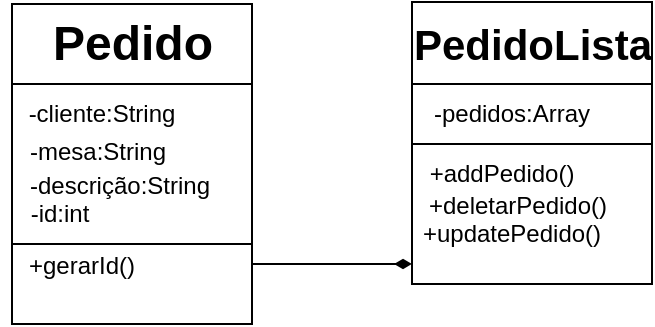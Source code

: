 <mxfile>
    <diagram id="9DqbBBjx5Wy34dii87oh" name="Página-1">
        <mxGraphModel dx="576" dy="427" grid="1" gridSize="10" guides="1" tooltips="1" connect="1" arrows="1" fold="1" page="1" pageScale="1" pageWidth="827" pageHeight="1169" math="0" shadow="0">
            <root>
                <mxCell id="0"/>
                <mxCell id="1" parent="0"/>
                <mxCell id="2" value="" style="rounded=0;whiteSpace=wrap;html=1;" vertex="1" parent="1">
                    <mxGeometry x="160" y="80" width="120" height="40" as="geometry"/>
                </mxCell>
                <mxCell id="3" value="" style="rounded=0;whiteSpace=wrap;html=1;" vertex="1" parent="1">
                    <mxGeometry x="160" y="120" width="120" height="80" as="geometry"/>
                </mxCell>
                <mxCell id="11" style="edgeStyle=none;html=1;exitX=1;exitY=0.25;exitDx=0;exitDy=0;endArrow=diamondThin;endFill=1;" edge="1" parent="1" source="4">
                    <mxGeometry relative="1" as="geometry">
                        <mxPoint x="360" y="210" as="targetPoint"/>
                    </mxGeometry>
                </mxCell>
                <mxCell id="4" value="" style="rounded=0;whiteSpace=wrap;html=1;" vertex="1" parent="1">
                    <mxGeometry x="160" y="200" width="120" height="40" as="geometry"/>
                </mxCell>
                <mxCell id="5" value="Pedido" style="text;strokeColor=none;fillColor=none;html=1;fontSize=24;fontStyle=1;verticalAlign=middle;align=center;" vertex="1" parent="1">
                    <mxGeometry x="170" y="80" width="100" height="40" as="geometry"/>
                </mxCell>
                <mxCell id="6" value="-cliente:String" style="text;html=1;strokeColor=none;fillColor=none;align=center;verticalAlign=middle;whiteSpace=wrap;rounded=0;" vertex="1" parent="1">
                    <mxGeometry x="160" y="120" width="90" height="30" as="geometry"/>
                </mxCell>
                <mxCell id="7" value="-mesa:String" style="text;html=1;strokeColor=none;fillColor=none;align=center;verticalAlign=middle;whiteSpace=wrap;rounded=0;" vertex="1" parent="1">
                    <mxGeometry x="158" y="139" width="90" height="30" as="geometry"/>
                </mxCell>
                <mxCell id="8" value="-descrição:String" style="text;html=1;strokeColor=none;fillColor=none;align=center;verticalAlign=middle;whiteSpace=wrap;rounded=0;" vertex="1" parent="1">
                    <mxGeometry x="164" y="156" width="100" height="30" as="geometry"/>
                </mxCell>
                <mxCell id="9" value="-id:int" style="text;html=1;strokeColor=none;fillColor=none;align=center;verticalAlign=middle;whiteSpace=wrap;rounded=0;" vertex="1" parent="1">
                    <mxGeometry x="154" y="170" width="60" height="30" as="geometry"/>
                </mxCell>
                <mxCell id="10" value="+gerarId()" style="text;html=1;strokeColor=none;fillColor=none;align=center;verticalAlign=middle;whiteSpace=wrap;rounded=0;" vertex="1" parent="1">
                    <mxGeometry x="165" y="196" width="60" height="30" as="geometry"/>
                </mxCell>
                <mxCell id="12" value="" style="rounded=0;whiteSpace=wrap;html=1;" vertex="1" parent="1">
                    <mxGeometry x="360" y="79" width="120" height="41" as="geometry"/>
                </mxCell>
                <mxCell id="13" value="" style="rounded=0;whiteSpace=wrap;html=1;" vertex="1" parent="1">
                    <mxGeometry x="360" y="120" width="120" height="30" as="geometry"/>
                </mxCell>
                <mxCell id="14" value="" style="rounded=0;whiteSpace=wrap;html=1;" vertex="1" parent="1">
                    <mxGeometry x="360" y="150" width="120" height="70" as="geometry"/>
                </mxCell>
                <mxCell id="16" value="PedidoLista" style="text;strokeColor=none;fillColor=none;html=1;fontSize=21;fontStyle=1;verticalAlign=middle;align=center;" vertex="1" parent="1">
                    <mxGeometry x="380" y="84.5" width="80" height="30" as="geometry"/>
                </mxCell>
                <mxCell id="17" value="-pedidos:Array" style="text;html=1;strokeColor=none;fillColor=none;align=center;verticalAlign=middle;whiteSpace=wrap;rounded=0;fontSize=12;" vertex="1" parent="1">
                    <mxGeometry x="360" y="120" width="100" height="30" as="geometry"/>
                </mxCell>
                <mxCell id="18" value="+addPedido()" style="text;html=1;strokeColor=none;fillColor=none;align=center;verticalAlign=middle;whiteSpace=wrap;rounded=0;fontSize=12;" vertex="1" parent="1">
                    <mxGeometry x="370" y="150" width="70" height="30" as="geometry"/>
                </mxCell>
                <mxCell id="20" value="+deletarPedido()" style="text;html=1;strokeColor=none;fillColor=none;align=center;verticalAlign=middle;whiteSpace=wrap;rounded=0;fontSize=12;" vertex="1" parent="1">
                    <mxGeometry x="383" y="166" width="60" height="30" as="geometry"/>
                </mxCell>
                <mxCell id="21" value="+updatePedido()" style="text;html=1;strokeColor=none;fillColor=none;align=center;verticalAlign=middle;whiteSpace=wrap;rounded=0;fontSize=12;" vertex="1" parent="1">
                    <mxGeometry x="380" y="180" width="60" height="30" as="geometry"/>
                </mxCell>
            </root>
        </mxGraphModel>
    </diagram>
</mxfile>